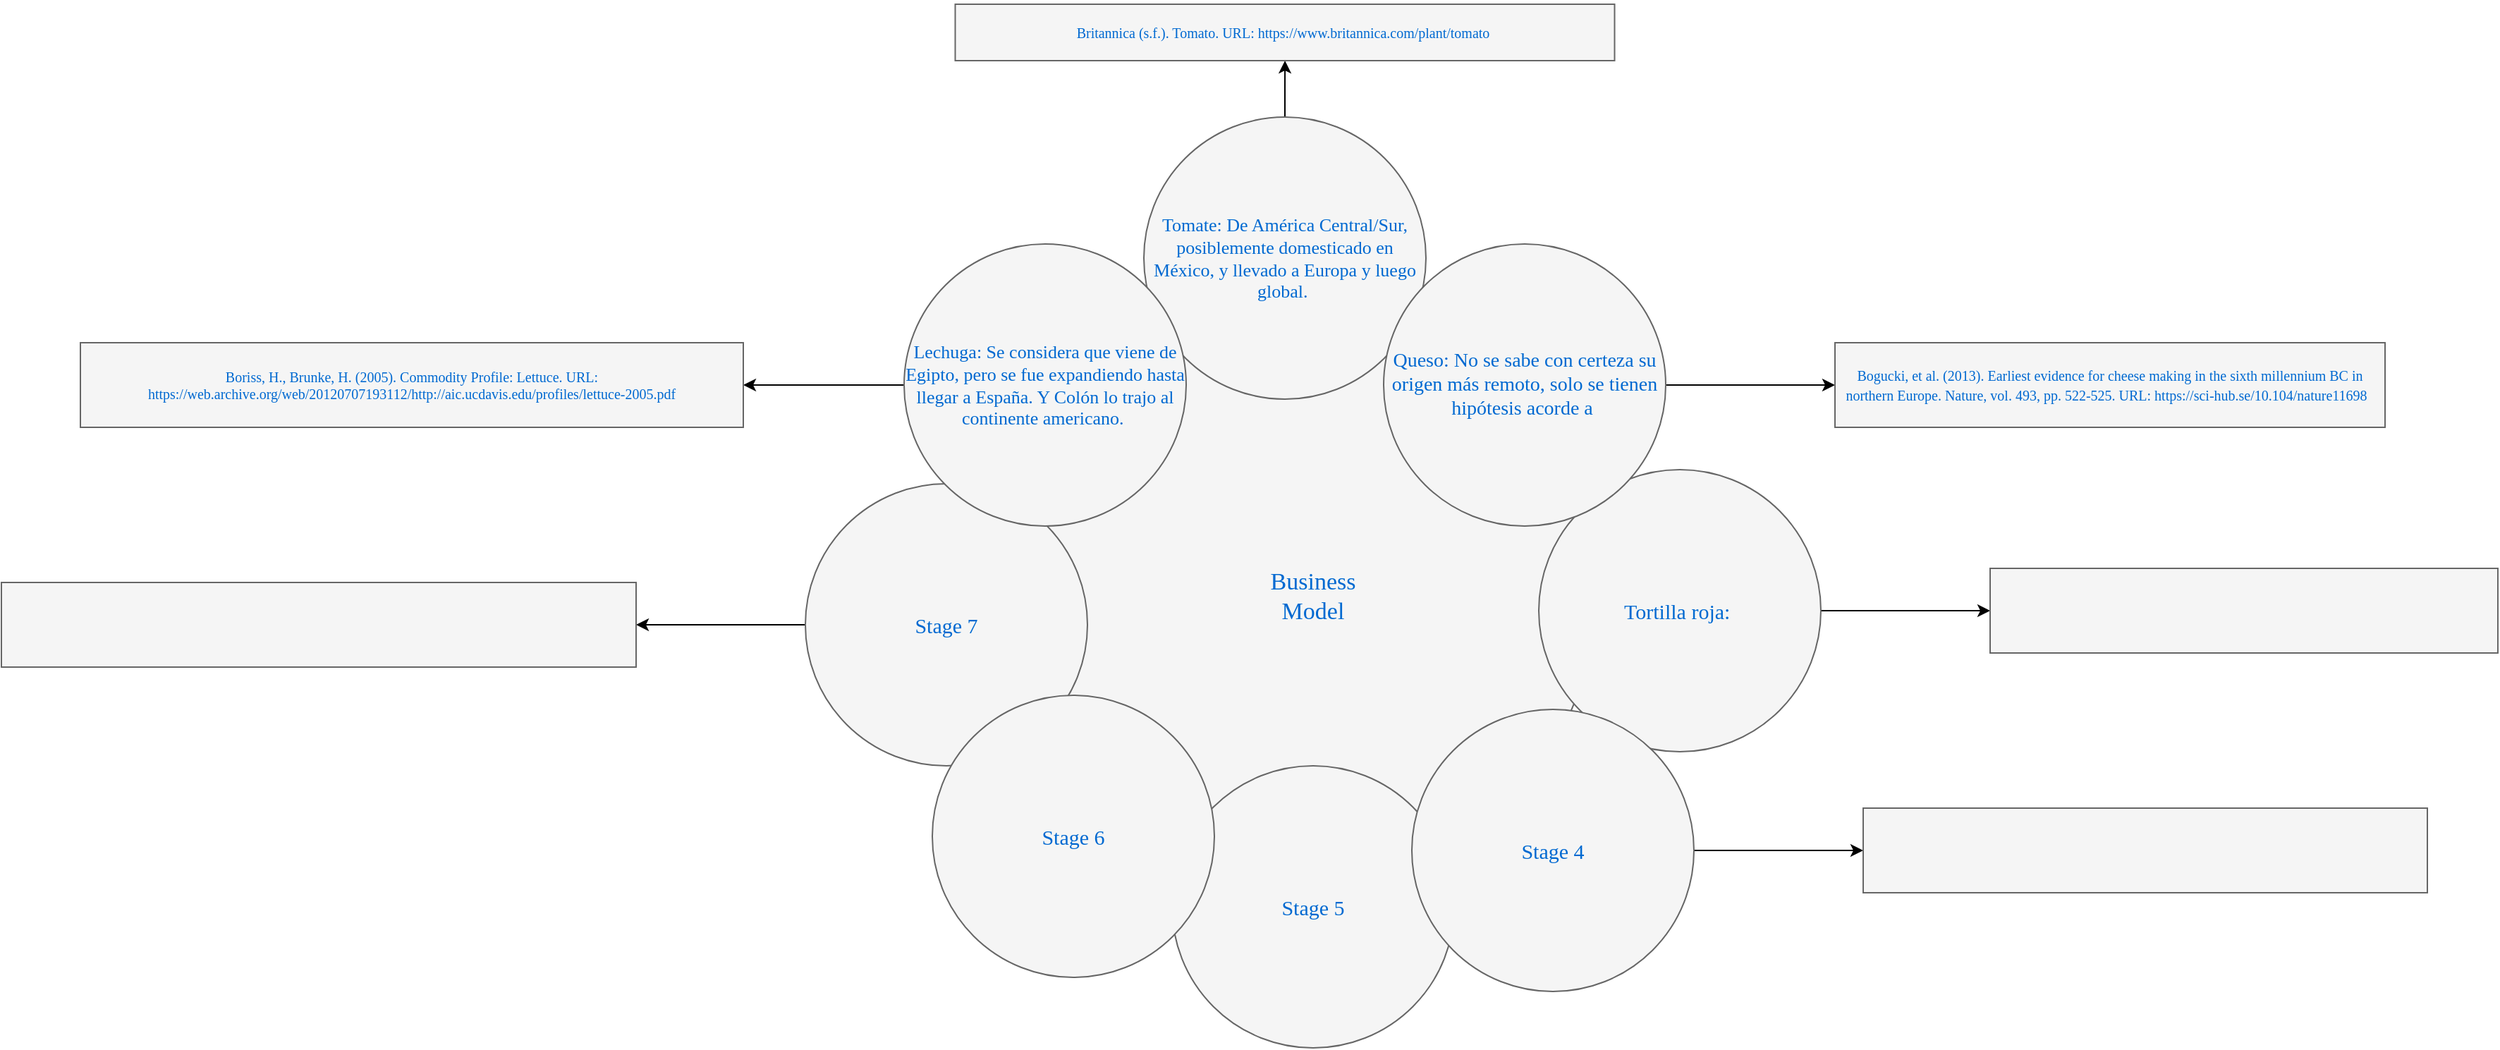 <mxfile version="20.5.3" type="github">
  <diagram name="Page-1" id="dd472eb7-4b8b-5cd9-a60b-b15522922e76">
    <mxGraphModel dx="1968" dy="1300" grid="1" gridSize="10" guides="1" tooltips="1" connect="1" arrows="1" fold="1" page="1" pageScale="1" pageWidth="1100" pageHeight="850" background="none" math="0" shadow="0">
      <root>
        <mxCell id="0" />
        <mxCell id="1" parent="0" />
        <mxCell id="374e34682ed331ee-1" value="Business&lt;div style=&quot;font-size: 17px;&quot;&gt;Model&lt;/div&gt;" style="ellipse;whiteSpace=wrap;html=1;rounded=0;shadow=0;dashed=0;comic=0;fontFamily=Verdana;fontSize=17;fontColor=#0069D1;fillColor=#f5f5f5;strokeColor=#666666;" parent="1" vertex="1">
          <mxGeometry x="330" y="180" width="400" height="400" as="geometry" />
        </mxCell>
        <mxCell id="xvJGu8YhzxAPybP7-k_y-7" value="" style="edgeStyle=orthogonalEdgeStyle;rounded=0;orthogonalLoop=1;jettySize=auto;html=1;fontSize=15;" edge="1" parent="1" source="45236fa5f4b8e91a-1" target="xvJGu8YhzxAPybP7-k_y-6">
          <mxGeometry relative="1" as="geometry" />
        </mxCell>
        <mxCell id="45236fa5f4b8e91a-1" value="Tomate: De América Central/Sur, posiblemente domesticado en México, y llevado a Europa y luego global.&amp;nbsp;" style="ellipse;whiteSpace=wrap;html=1;rounded=0;shadow=0;dashed=0;comic=0;fontFamily=Verdana;fontSize=13;fontColor=#0069D1;fillColor=#f5f5f5;strokeColor=#666666;" parent="1" vertex="1">
          <mxGeometry x="410" y="40" width="200" height="200" as="geometry" />
        </mxCell>
        <mxCell id="45236fa5f4b8e91a-2" value="Stage 5" style="ellipse;whiteSpace=wrap;html=1;rounded=0;shadow=0;dashed=0;comic=0;fontFamily=Verdana;fontSize=15;fontColor=#0069D1;fillColor=#f5f5f5;strokeColor=#666666;" parent="1" vertex="1">
          <mxGeometry x="430" y="500" width="200" height="200" as="geometry" />
        </mxCell>
        <mxCell id="xvJGu8YhzxAPybP7-k_y-16" value="" style="edgeStyle=orthogonalEdgeStyle;rounded=0;orthogonalLoop=1;jettySize=auto;html=1;fontSize=11;" edge="1" parent="1" source="45236fa5f4b8e91a-3" target="xvJGu8YhzxAPybP7-k_y-15">
          <mxGeometry relative="1" as="geometry" />
        </mxCell>
        <mxCell id="45236fa5f4b8e91a-3" value="Tortilla roja:&amp;nbsp;" style="ellipse;whiteSpace=wrap;html=1;rounded=0;shadow=0;dashed=0;comic=0;fontFamily=Verdana;fontSize=15;fontColor=#0069D1;fillColor=#f5f5f5;strokeColor=#666666;" parent="1" vertex="1">
          <mxGeometry x="690" y="290" width="200" height="200" as="geometry" />
        </mxCell>
        <mxCell id="xvJGu8YhzxAPybP7-k_y-20" value="" style="edgeStyle=orthogonalEdgeStyle;rounded=0;orthogonalLoop=1;jettySize=auto;html=1;fontSize=11;" edge="1" parent="1" source="45236fa5f4b8e91a-4" target="xvJGu8YhzxAPybP7-k_y-19">
          <mxGeometry relative="1" as="geometry" />
        </mxCell>
        <mxCell id="45236fa5f4b8e91a-4" value="Stage 7" style="ellipse;whiteSpace=wrap;html=1;rounded=0;shadow=0;dashed=0;comic=0;fontFamily=Verdana;fontSize=15;fontColor=#0069D1;fillColor=#f5f5f5;strokeColor=#666666;" parent="1" vertex="1">
          <mxGeometry x="170" y="300" width="200" height="200" as="geometry" />
        </mxCell>
        <mxCell id="xvJGu8YhzxAPybP7-k_y-11" value="" style="edgeStyle=orthogonalEdgeStyle;rounded=0;orthogonalLoop=1;jettySize=auto;html=1;fontSize=11;" edge="1" parent="1" source="45236fa5f4b8e91a-5" target="xvJGu8YhzxAPybP7-k_y-10">
          <mxGeometry relative="1" as="geometry" />
        </mxCell>
        <mxCell id="45236fa5f4b8e91a-5" value="Lechuga:&amp;nbsp;Se considera que viene de Egipto, pero se fue expandiendo hasta llegar a España. Y Colón lo trajo al continente americano.&amp;nbsp;" style="ellipse;whiteSpace=wrap;html=1;rounded=0;shadow=0;dashed=0;comic=0;fontFamily=Verdana;fontSize=13;fontColor=#0069D1;fillColor=#f5f5f5;strokeColor=#666666;" parent="1" vertex="1">
          <mxGeometry x="240" y="130" width="200" height="200" as="geometry" />
        </mxCell>
        <mxCell id="xvJGu8YhzxAPybP7-k_y-13" value="" style="edgeStyle=orthogonalEdgeStyle;rounded=0;orthogonalLoop=1;jettySize=auto;html=1;fontSize=13;" edge="1" parent="1" source="45236fa5f4b8e91a-6" target="xvJGu8YhzxAPybP7-k_y-12">
          <mxGeometry relative="1" as="geometry" />
        </mxCell>
        <mxCell id="45236fa5f4b8e91a-6" value="Queso: No se sabe con certeza su origen más remoto, solo se tienen hipótesis acorde a&amp;nbsp;" style="ellipse;whiteSpace=wrap;html=1;rounded=0;shadow=0;dashed=0;comic=0;fontFamily=Verdana;fontSize=14;fontColor=#0069D1;fillColor=#f5f5f5;strokeColor=#666666;" parent="1" vertex="1">
          <mxGeometry x="580" y="130" width="200" height="200" as="geometry" />
        </mxCell>
        <mxCell id="xvJGu8YhzxAPybP7-k_y-18" value="" style="edgeStyle=orthogonalEdgeStyle;rounded=0;orthogonalLoop=1;jettySize=auto;html=1;fontSize=11;" edge="1" parent="1" source="45236fa5f4b8e91a-7" target="xvJGu8YhzxAPybP7-k_y-17">
          <mxGeometry relative="1" as="geometry" />
        </mxCell>
        <mxCell id="45236fa5f4b8e91a-7" value="Stage 4" style="ellipse;whiteSpace=wrap;html=1;rounded=0;shadow=0;dashed=0;comic=0;fontFamily=Verdana;fontSize=15;fontColor=#0069D1;fillColor=#f5f5f5;strokeColor=#666666;" parent="1" vertex="1">
          <mxGeometry x="600" y="460" width="200" height="200" as="geometry" />
        </mxCell>
        <mxCell id="45236fa5f4b8e91a-8" value="Stage 6" style="ellipse;whiteSpace=wrap;html=1;rounded=0;shadow=0;dashed=0;comic=0;fontFamily=Verdana;fontSize=15;fontColor=#0069D1;fillColor=#f5f5f5;strokeColor=#666666;" parent="1" vertex="1">
          <mxGeometry x="260" y="450" width="200" height="200" as="geometry" />
        </mxCell>
        <mxCell id="xvJGu8YhzxAPybP7-k_y-6" value="&lt;p style=&quot;line-height: 90%;&quot;&gt;&lt;font style=&quot;font-size: 10px;&quot;&gt;Britannica (s.f.). Tomato.&amp;nbsp;URL:&amp;nbsp;https://www.britannica.com/plant/tomato&amp;nbsp;&lt;/font&gt;&lt;/p&gt;" style="whiteSpace=wrap;html=1;fontSize=15;fontFamily=Verdana;fillColor=#f5f5f5;strokeColor=#666666;fontColor=#0069D1;rounded=0;shadow=0;dashed=0;comic=0;verticalAlign=middle;" vertex="1" parent="1">
          <mxGeometry x="276.25" y="-40" width="467.5" height="40" as="geometry" />
        </mxCell>
        <mxCell id="xvJGu8YhzxAPybP7-k_y-10" value="Boriss, H., Brunke, H. (2005). Commodity Profile: Lettuce. URL: https://web.archive.org/web/20120707193112/http://aic.ucdavis.edu/profiles/lettuce-2005.pdf" style="whiteSpace=wrap;html=1;fontSize=10;fontFamily=Verdana;fillColor=#f5f5f5;strokeColor=#666666;fontColor=#0069D1;rounded=0;shadow=0;dashed=0;comic=0;" vertex="1" parent="1">
          <mxGeometry x="-344" y="200" width="470" height="60" as="geometry" />
        </mxCell>
        <mxCell id="xvJGu8YhzxAPybP7-k_y-12" value="&lt;p style=&quot;line-height: 90%;&quot;&gt;&lt;font style=&quot;font-size: 10px;&quot;&gt;Bogucki, et al. (2013). Earliest evidence for cheese making in the sixth millennium BC in northern Europe. Nature, vol. 493, pp. 522-525. URL: https://sci-hub.se/10.104/nature11698&amp;nbsp;&amp;nbsp;&lt;/font&gt;&lt;/p&gt;" style="whiteSpace=wrap;html=1;fontSize=14;fontFamily=Verdana;fillColor=#f5f5f5;strokeColor=#666666;fontColor=#0069D1;rounded=0;shadow=0;dashed=0;comic=0;" vertex="1" parent="1">
          <mxGeometry x="900" y="200" width="390" height="60" as="geometry" />
        </mxCell>
        <mxCell id="xvJGu8YhzxAPybP7-k_y-15" value="" style="whiteSpace=wrap;html=1;fontSize=15;fontFamily=Verdana;fillColor=#f5f5f5;strokeColor=#666666;fontColor=#0069D1;rounded=0;shadow=0;dashed=0;comic=0;" vertex="1" parent="1">
          <mxGeometry x="1010" y="360" width="360" height="60" as="geometry" />
        </mxCell>
        <mxCell id="xvJGu8YhzxAPybP7-k_y-17" value="" style="whiteSpace=wrap;html=1;fontSize=15;fontFamily=Verdana;fillColor=#f5f5f5;strokeColor=#666666;fontColor=#0069D1;rounded=0;shadow=0;dashed=0;comic=0;" vertex="1" parent="1">
          <mxGeometry x="920" y="530" width="400" height="60" as="geometry" />
        </mxCell>
        <mxCell id="xvJGu8YhzxAPybP7-k_y-19" value="" style="whiteSpace=wrap;html=1;fontSize=15;fontFamily=Verdana;fillColor=#f5f5f5;strokeColor=#666666;fontColor=#0069D1;rounded=0;shadow=0;dashed=0;comic=0;" vertex="1" parent="1">
          <mxGeometry x="-400" y="370" width="450" height="60" as="geometry" />
        </mxCell>
      </root>
    </mxGraphModel>
  </diagram>
</mxfile>
